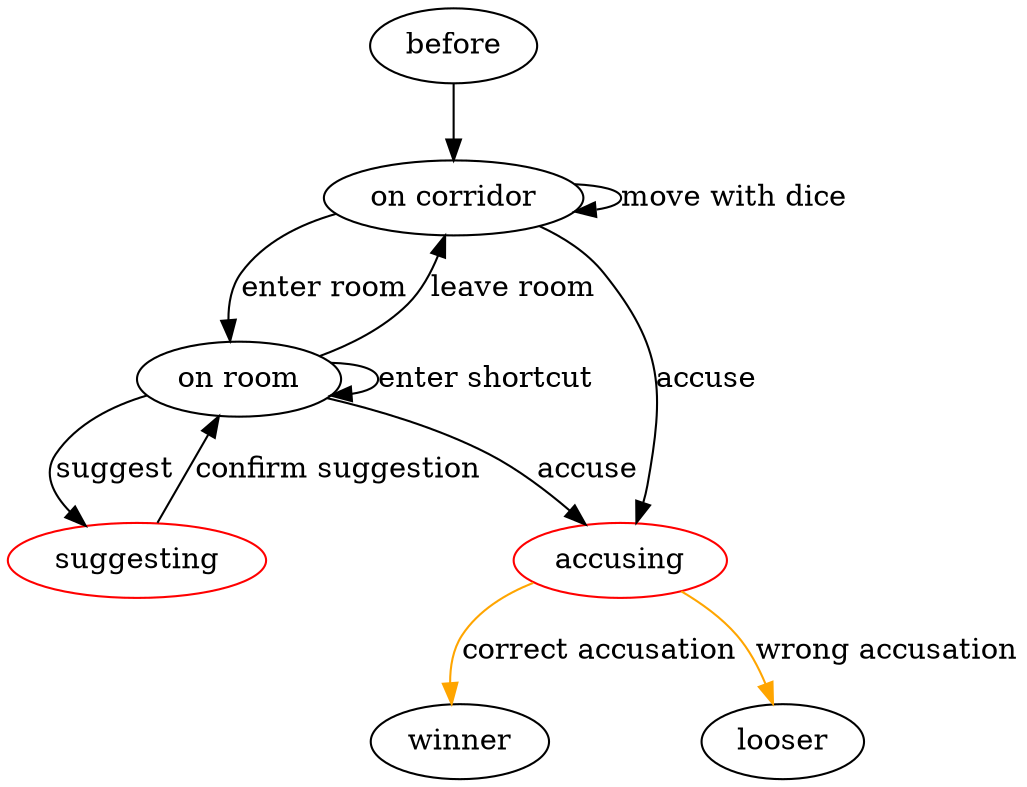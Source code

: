 digraph {
	rankdir = BL
	I [label=before]
	A [label="on corridor"]
	C [label="on room"]
	B [color=red, label="suggesting"]
	D [color=red, label="accusing"]
	H [label=winner]
	E [label=looser]
	A -> A [label="move with dice"]
    A -> C [label="enter room"]
    I -> A
    C -> C [label="enter shortcut"]
    C -> B [label="suggest"]
    B -> C [label="confirm suggestion"]
    C -> A [label="leave room"]
    C -> D [label="accuse"]
    A -> D [label="accuse"]
    D -> E [label="wrong accusation", color=orange]
    D -> H [label="correct accusation", color=orange]

}
